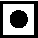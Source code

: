 // Empty bucket:  asy bucket -f svg
// Filled bucket: asy bucket -f svg -u fill=true -o filledbucket

real pixel=1inch/96;
size(25*pixel);
defaultpen(1.5bp);

draw(scale(2)*shift(-0.5,-0.5)*unitsquare);
fill(scale(0.5)*unitcircle);
